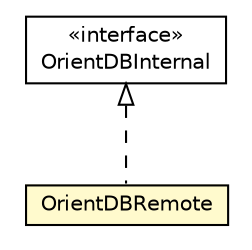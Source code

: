 #!/usr/local/bin/dot
#
# Class diagram 
# Generated by UMLGraph version R5_6-24-gf6e263 (http://www.umlgraph.org/)
#

digraph G {
	edge [fontname="Helvetica",fontsize=10,labelfontname="Helvetica",labelfontsize=10];
	node [fontname="Helvetica",fontsize=10,shape=plaintext];
	nodesep=0.25;
	ranksep=0.5;
	// com.orientechnologies.orient.core.db.OrientDBRemote
	c7650444 [label=<<table title="com.orientechnologies.orient.core.db.OrientDBRemote" border="0" cellborder="1" cellspacing="0" cellpadding="2" port="p" bgcolor="lemonChiffon" href="./OrientDBRemote.html">
		<tr><td><table border="0" cellspacing="0" cellpadding="1">
<tr><td align="center" balign="center"> OrientDBRemote </td></tr>
		</table></td></tr>
		</table>>, URL="./OrientDBRemote.html", fontname="Helvetica", fontcolor="black", fontsize=10.0];
	// com.orientechnologies.orient.core.db.OrientDBInternal
	c7650467 [label=<<table title="com.orientechnologies.orient.core.db.OrientDBInternal" border="0" cellborder="1" cellspacing="0" cellpadding="2" port="p" href="./OrientDBInternal.html">
		<tr><td><table border="0" cellspacing="0" cellpadding="1">
<tr><td align="center" balign="center"> &#171;interface&#187; </td></tr>
<tr><td align="center" balign="center"> OrientDBInternal </td></tr>
		</table></td></tr>
		</table>>, URL="./OrientDBInternal.html", fontname="Helvetica", fontcolor="black", fontsize=10.0];
	//com.orientechnologies.orient.core.db.OrientDBRemote implements com.orientechnologies.orient.core.db.OrientDBInternal
	c7650467:p -> c7650444:p [dir=back,arrowtail=empty,style=dashed];
}

